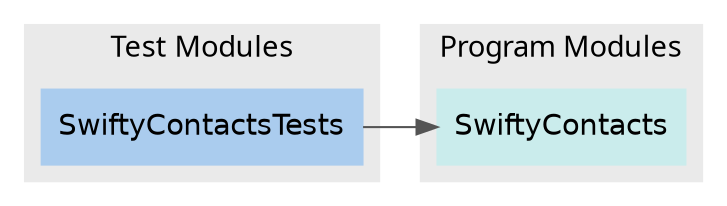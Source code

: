 digraph ModuleDependencyGraph {
    rankdir = LR
    graph [fontname="Helvetica-light", style = filled, color = "#eaeaea"]
    node [shape=box, fontname="Helvetica", style=filled]
    edge [color="#545454"]

    subgraph clusterRegular {
        label = "Program Modules"
        node [color="#caecec"]
        "SwiftyContacts"
    }
    subgraph clusterTest {
        label = "Test Modules"
        node [color="#aaccee"]
        "SwiftyContactsTests"
    }
    

    "SwiftyContactsTests" -> "SwiftyContacts"
}